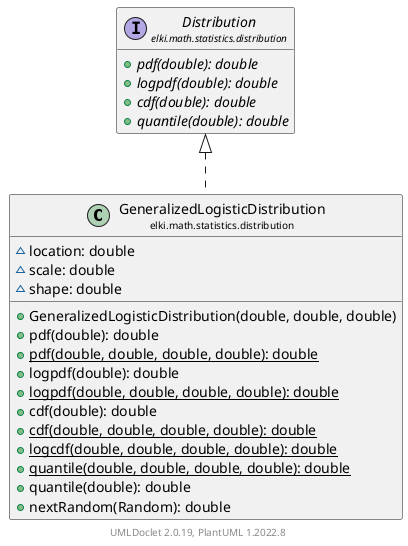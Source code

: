 @startuml
    remove .*\.(Instance|Par|Parameterizer|Factory)$
    set namespaceSeparator none
    hide empty fields
    hide empty methods

    class "<size:14>GeneralizedLogisticDistribution\n<size:10>elki.math.statistics.distribution" as elki.math.statistics.distribution.GeneralizedLogisticDistribution [[GeneralizedLogisticDistribution.html]] {
        ~location: double
        ~scale: double
        ~shape: double
        +GeneralizedLogisticDistribution(double, double, double)
        +pdf(double): double
        {static} +pdf(double, double, double, double): double
        +logpdf(double): double
        {static} +logpdf(double, double, double, double): double
        +cdf(double): double
        {static} +cdf(double, double, double, double): double
        {static} +logcdf(double, double, double, double): double
        {static} +quantile(double, double, double, double): double
        +quantile(double): double
        +nextRandom(Random): double
    }

    interface "<size:14>Distribution\n<size:10>elki.math.statistics.distribution" as elki.math.statistics.distribution.Distribution [[Distribution.html]] {
        {abstract} +pdf(double): double
        {abstract} +logpdf(double): double
        {abstract} +cdf(double): double
        {abstract} +quantile(double): double
    }
    class "<size:14>GeneralizedLogisticDistribution.Par\n<size:10>elki.math.statistics.distribution" as elki.math.statistics.distribution.GeneralizedLogisticDistribution.Par [[GeneralizedLogisticDistribution.Par.html]]

    elki.math.statistics.distribution.Distribution <|.. elki.math.statistics.distribution.GeneralizedLogisticDistribution
    elki.math.statistics.distribution.GeneralizedLogisticDistribution +-- elki.math.statistics.distribution.GeneralizedLogisticDistribution.Par

    center footer UMLDoclet 2.0.19, PlantUML 1.2022.8
@enduml
